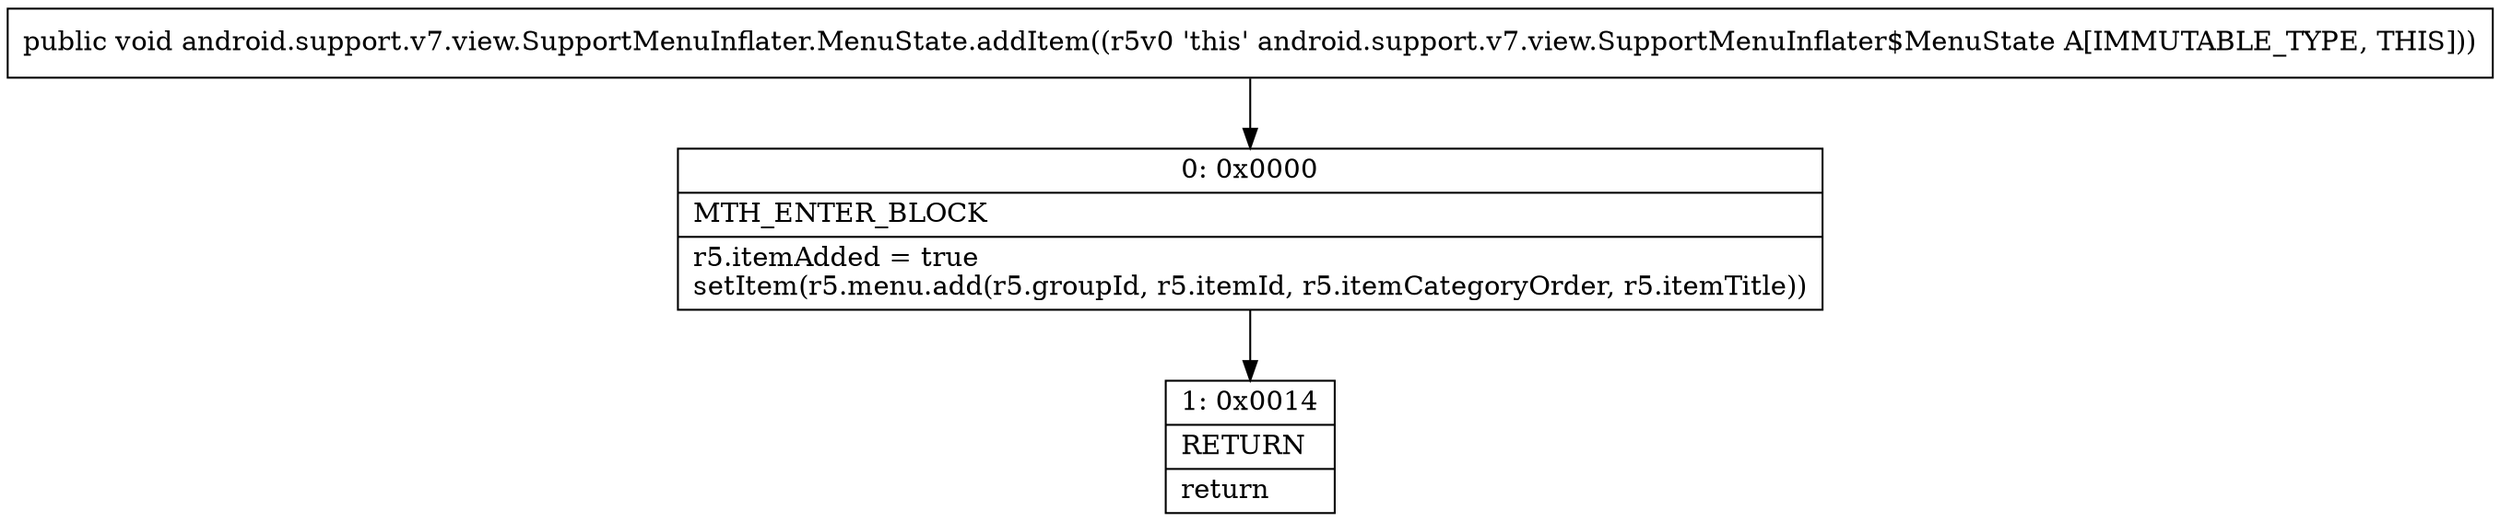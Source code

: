 digraph "CFG forandroid.support.v7.view.SupportMenuInflater.MenuState.addItem()V" {
Node_0 [shape=record,label="{0\:\ 0x0000|MTH_ENTER_BLOCK\l|r5.itemAdded = true\lsetItem(r5.menu.add(r5.groupId, r5.itemId, r5.itemCategoryOrder, r5.itemTitle))\l}"];
Node_1 [shape=record,label="{1\:\ 0x0014|RETURN\l|return\l}"];
MethodNode[shape=record,label="{public void android.support.v7.view.SupportMenuInflater.MenuState.addItem((r5v0 'this' android.support.v7.view.SupportMenuInflater$MenuState A[IMMUTABLE_TYPE, THIS])) }"];
MethodNode -> Node_0;
Node_0 -> Node_1;
}

